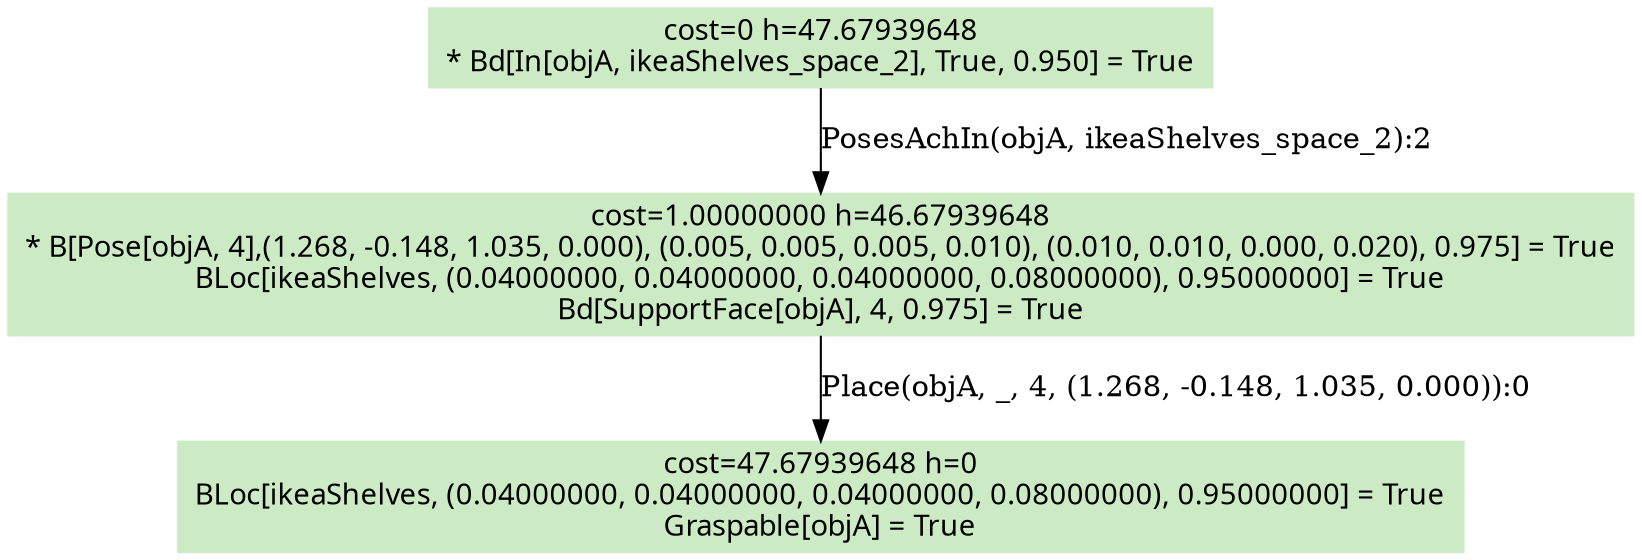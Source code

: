 digraph G {
    ordering=out;
    node [fontname=HelveticaBold];
    "286" [shape=box, label="cost=0 h=47.67939648\n* Bd[In[objA, ikeaShelves_space_2], True, 0.950] = True\n"];
    "521" [shape=box, label="cost=1.00000000 h=46.67939648\n* B[Pose[objA, 4],(1.268, -0.148, 1.035, 0.000), (0.005, 0.005, 0.005, 0.010), (0.010, 0.010, 0.000, 0.020), 0.975] = True\nBLoc[ikeaShelves, (0.04000000, 0.04000000, 0.04000000, 0.08000000), 0.95000000] = True\nBd[SupportFace[objA], 4, 0.975] = True\n"];
    "286" [shape=box, style=filled, colorscheme=pastel16, color=2, label="cost=0 h=47.67939648\n* Bd[In[objA, ikeaShelves_space_2], True, 0.950] = True\n"];
    "286" -> "521"[label="PosesAchIn(objA, ikeaShelves_space_2):2"];
    "569" [shape=box, label="cost=47.67939648 h=0\nBLoc[ikeaShelves, (0.04000000, 0.04000000, 0.04000000, 0.08000000), 0.95000000] = True\nGraspable[objA] = True\n"];
    "521" [shape=box, style=filled, colorscheme=pastel16, color=2, label="cost=1.00000000 h=46.67939648\n* B[Pose[objA, 4],(1.268, -0.148, 1.035, 0.000), (0.005, 0.005, 0.005, 0.010), (0.010, 0.010, 0.000, 0.020), 0.975] = True\nBLoc[ikeaShelves, (0.04000000, 0.04000000, 0.04000000, 0.08000000), 0.95000000] = True\nBd[SupportFace[objA], 4, 0.975] = True\n"];
    "521" -> "569"[label="Place(objA, _, 4, (1.268, -0.148, 1.035, 0.000)):0"];
    "286" [shape=box, style=filled, colorscheme=pastel16,color=3];
    "521" [shape=box, style=filled, colorscheme=pastel16,color=3];
    "569" [shape=box, style=filled, colorscheme=pastel16,color=3];
}
